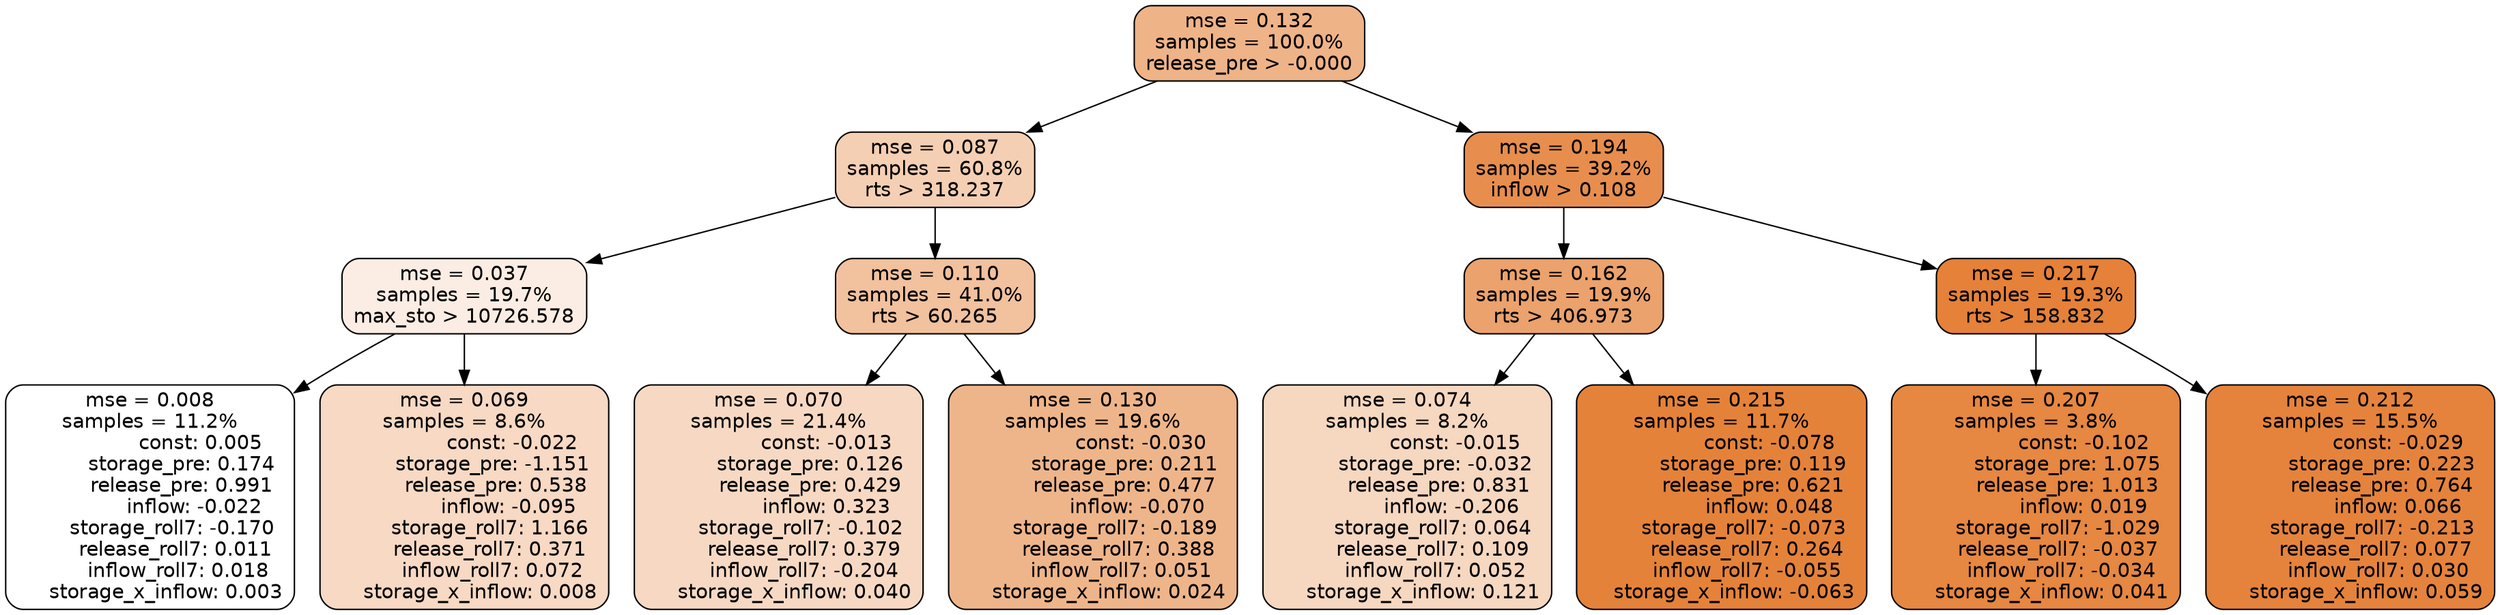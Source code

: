 digraph tree {
node [shape=rectangle, style="filled, rounded", color="black", fontname=helvetica] ;
edge [fontname=helvetica] ;
	"0" [label="mse = 0.132
samples = 100.0%
release_pre > -0.000", fillcolor="#efb388"]
	"1" [label="mse = 0.087
samples = 60.8%
rts > 318.237", fillcolor="#f5cfb3"]
	"8" [label="mse = 0.194
samples = 39.2%
inflow > 0.108", fillcolor="#e78e4e"]
	"5" [label="mse = 0.037
samples = 19.7%
max_sto > 10726.578", fillcolor="#fbede3"]
	"2" [label="mse = 0.110
samples = 41.0%
rts > 60.265", fillcolor="#f2c19e"]
	"9" [label="mse = 0.162
samples = 19.9%
rts > 406.973", fillcolor="#eba26c"]
	"12" [label="mse = 0.217
samples = 19.3%
rts > 158.832", fillcolor="#e58139"]
	"6" [label="mse = 0.008
samples = 11.2%
                const: 0.005
          storage_pre: 0.174
          release_pre: 0.991
              inflow: -0.022
       storage_roll7: -0.170
        release_roll7: 0.011
         inflow_roll7: 0.018
     storage_x_inflow: 0.003", fillcolor="#ffffff"]
	"7" [label="mse = 0.069
samples = 8.6%
               const: -0.022
         storage_pre: -1.151
          release_pre: 0.538
              inflow: -0.095
        storage_roll7: 1.166
        release_roll7: 0.371
         inflow_roll7: 0.072
     storage_x_inflow: 0.008", fillcolor="#f7d9c4"]
	"3" [label="mse = 0.070
samples = 21.4%
               const: -0.013
          storage_pre: 0.126
          release_pre: 0.429
               inflow: 0.323
       storage_roll7: -0.102
        release_roll7: 0.379
        inflow_roll7: -0.204
     storage_x_inflow: 0.040", fillcolor="#f7d9c3"]
	"4" [label="mse = 0.130
samples = 19.6%
               const: -0.030
          storage_pre: 0.211
          release_pre: 0.477
              inflow: -0.070
       storage_roll7: -0.189
        release_roll7: 0.388
         inflow_roll7: 0.051
     storage_x_inflow: 0.024", fillcolor="#efb58a"]
	"11" [label="mse = 0.074
samples = 8.2%
               const: -0.015
         storage_pre: -0.032
          release_pre: 0.831
              inflow: -0.206
        storage_roll7: 0.064
        release_roll7: 0.109
         inflow_roll7: 0.052
     storage_x_inflow: 0.121", fillcolor="#f6d7c0"]
	"10" [label="mse = 0.215
samples = 11.7%
               const: -0.078
          storage_pre: 0.119
          release_pre: 0.621
               inflow: 0.048
       storage_roll7: -0.073
        release_roll7: 0.264
        inflow_roll7: -0.055
    storage_x_inflow: -0.063", fillcolor="#e5823a"]
	"14" [label="mse = 0.207
samples = 3.8%
               const: -0.102
          storage_pre: 1.075
          release_pre: 1.013
               inflow: 0.019
       storage_roll7: -1.029
       release_roll7: -0.037
        inflow_roll7: -0.034
     storage_x_inflow: 0.041", fillcolor="#e68742"]
	"13" [label="mse = 0.212
samples = 15.5%
               const: -0.029
          storage_pre: 0.223
          release_pre: 0.764
               inflow: 0.066
       storage_roll7: -0.213
        release_roll7: 0.077
         inflow_roll7: 0.030
     storage_x_inflow: 0.059", fillcolor="#e5833d"]

	"0" -> "1"
	"0" -> "8"
	"1" -> "2"
	"1" -> "5"
	"8" -> "9"
	"8" -> "12"
	"5" -> "6"
	"5" -> "7"
	"2" -> "3"
	"2" -> "4"
	"9" -> "10"
	"9" -> "11"
	"12" -> "13"
	"12" -> "14"
}